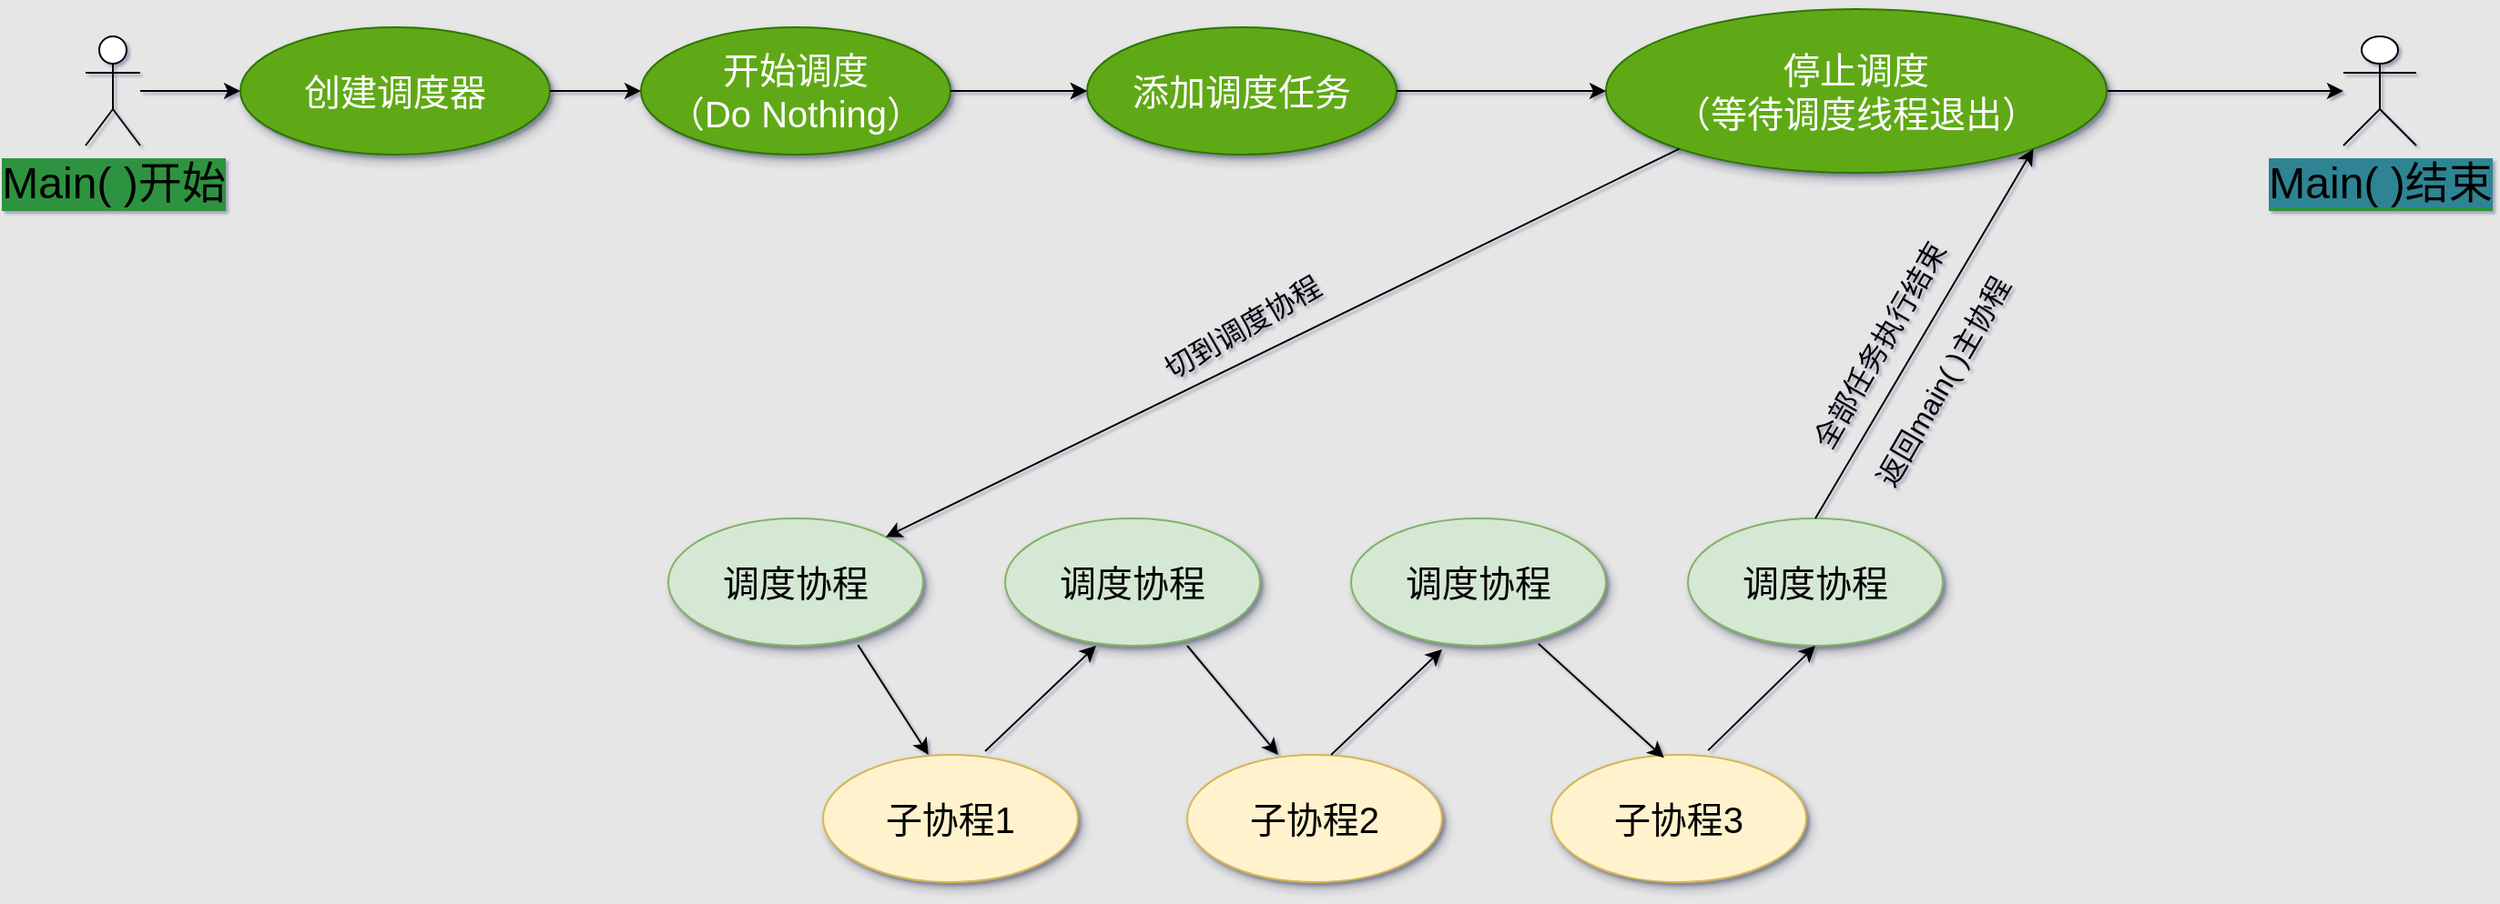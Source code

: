 <mxfile>
    <diagram id="6I0OCvxSQrVGMHxT2VVA" name="Page-1">
        <mxGraphModel dx="1662" dy="1128" grid="1" gridSize="10" guides="1" tooltips="1" connect="1" arrows="1" fold="1" page="1" pageScale="1" pageWidth="850" pageHeight="1100" background="#E6E6E6" math="0" shadow="1">
            <root>
                <mxCell id="0"/>
                <mxCell id="1" parent="0"/>
                <mxCell id="WtVcBaEnB1_Sni-o9t-m-2" value="&lt;font face=&quot;Helvetica&quot; style=&quot;font-size: 20px;&quot;&gt;调度协程&lt;/font&gt;" style="ellipse;whiteSpace=wrap;html=1;fillColor=#d5e8d4;strokeColor=#82b366;shadow=1;" parent="1" vertex="1">
                    <mxGeometry x="490" y="520" width="140" height="70" as="geometry"/>
                </mxCell>
                <mxCell id="WtVcBaEnB1_Sni-o9t-m-3" value="&lt;font style=&quot;font-size: 20px;&quot;&gt;调度协程&lt;/font&gt;" style="ellipse;whiteSpace=wrap;html=1;fillColor=#d5e8d4;strokeColor=#82b366;shadow=1;" parent="1" vertex="1">
                    <mxGeometry x="1050" y="520" width="140" height="70" as="geometry"/>
                </mxCell>
                <mxCell id="WtVcBaEnB1_Sni-o9t-m-4" value="&lt;font style=&quot;font-size: 20px;&quot;&gt;调度协程&lt;/font&gt;" style="ellipse;whiteSpace=wrap;html=1;fillColor=#d5e8d4;strokeColor=#82b366;shadow=1;" parent="1" vertex="1">
                    <mxGeometry x="865" y="520" width="140" height="70" as="geometry"/>
                </mxCell>
                <mxCell id="WtVcBaEnB1_Sni-o9t-m-7" value="&lt;font face=&quot;Helvetica&quot; style=&quot;font-size: 20px;&quot;&gt;子协程1&lt;/font&gt;" style="ellipse;whiteSpace=wrap;html=1;fillColor=#fff2cc;strokeColor=#d6b656;shadow=1;fontSize=20;" parent="1" vertex="1">
                    <mxGeometry x="575" y="650" width="140" height="70" as="geometry"/>
                </mxCell>
                <mxCell id="WtVcBaEnB1_Sni-o9t-m-8" value="&lt;font face=&quot;Helvetica&quot; style=&quot;font-size: 20px;&quot;&gt;子协程2&lt;/font&gt;" style="ellipse;whiteSpace=wrap;html=1;fillColor=#fff2cc;strokeColor=#d6b656;shadow=1;fontSize=20;" parent="1" vertex="1">
                    <mxGeometry x="775" y="650" width="140" height="70" as="geometry"/>
                </mxCell>
                <mxCell id="WtVcBaEnB1_Sni-o9t-m-9" value="&lt;font face=&quot;Helvetica&quot; style=&quot;font-size: 20px;&quot;&gt;子协程3&lt;/font&gt;" style="ellipse;whiteSpace=wrap;html=1;fillColor=#fff2cc;strokeColor=#d6b656;shadow=1;fontSize=20;" parent="1" vertex="1">
                    <mxGeometry x="975" y="650" width="140" height="70" as="geometry"/>
                </mxCell>
                <mxCell id="WtVcBaEnB1_Sni-o9t-m-10" value="&lt;font style=&quot;font-size: 20px;&quot;&gt;调度协程&lt;/font&gt;" style="ellipse;whiteSpace=wrap;html=1;fillColor=#d5e8d4;strokeColor=#82b366;shadow=1;" parent="1" vertex="1">
                    <mxGeometry x="675" y="520" width="140" height="70" as="geometry"/>
                </mxCell>
                <mxCell id="40" value="" style="edgeStyle=none;html=1;entryX=0;entryY=0.5;entryDx=0;entryDy=0;" parent="1" source="13" target="38" edge="1">
                    <mxGeometry relative="1" as="geometry">
                        <mxPoint x="125" y="410" as="targetPoint"/>
                    </mxGeometry>
                </mxCell>
                <mxCell id="13" value="Main( )开始" style="shape=umlActor;verticalLabelPosition=bottom;verticalAlign=top;html=1;outlineConnect=0;labelBackgroundColor=#2f933f;fontSize=24;" parent="1" vertex="1">
                    <mxGeometry x="170" y="255" width="30" height="60" as="geometry"/>
                </mxCell>
                <mxCell id="19" value="&lt;span style=&quot;background-color: rgb(47, 132, 147);&quot;&gt;Main( )结束&lt;/span&gt;" style="shape=umlActor;verticalLabelPosition=bottom;verticalAlign=top;html=1;outlineConnect=0;labelBackgroundColor=#2f933f;fontSize=24;" parent="1" vertex="1">
                    <mxGeometry x="1410" y="255" width="40" height="60" as="geometry"/>
                </mxCell>
                <mxCell id="20" value="" style="endArrow=classic;html=1;labelBackgroundColor=#151d1e;fontSize=24;exitX=0.744;exitY=0.994;exitDx=0;exitDy=0;entryX=0.414;entryY=0;entryDx=0;entryDy=0;entryPerimeter=0;exitPerimeter=0;" parent="1" source="WtVcBaEnB1_Sni-o9t-m-2" target="WtVcBaEnB1_Sni-o9t-m-7" edge="1">
                    <mxGeometry width="50" height="50" relative="1" as="geometry">
                        <mxPoint x="605" y="580" as="sourcePoint"/>
                        <mxPoint x="655" y="530" as="targetPoint"/>
                    </mxGeometry>
                </mxCell>
                <mxCell id="21" value="" style="endArrow=classic;html=1;labelBackgroundColor=#151d1e;fontSize=24;exitX=0.636;exitY=-0.029;exitDx=0;exitDy=0;exitPerimeter=0;" parent="1" source="WtVcBaEnB1_Sni-o9t-m-7" edge="1">
                    <mxGeometry width="50" height="50" relative="1" as="geometry">
                        <mxPoint x="665" y="660" as="sourcePoint"/>
                        <mxPoint x="725" y="590" as="targetPoint"/>
                    </mxGeometry>
                </mxCell>
                <mxCell id="31" value="" style="endArrow=classic;html=1;labelBackgroundColor=#151d1e;fontSize=24;exitX=1;exitY=1;exitDx=0;exitDy=0;entryX=0.357;entryY=0;entryDx=0;entryDy=0;entryPerimeter=0;" parent="1" target="WtVcBaEnB1_Sni-o9t-m-8" edge="1">
                    <mxGeometry width="50" height="50" relative="1" as="geometry">
                        <mxPoint x="775.003" y="589.995" as="sourcePoint"/>
                        <mxPoint x="798.22" y="660.37" as="targetPoint"/>
                    </mxGeometry>
                </mxCell>
                <mxCell id="33" value="" style="endArrow=classic;html=1;labelBackgroundColor=#151d1e;fontSize=24;exitX=0.636;exitY=-0.029;exitDx=0;exitDy=0;exitPerimeter=0;" parent="1" edge="1">
                    <mxGeometry width="50" height="50" relative="1" as="geometry">
                        <mxPoint x="854.04" y="650.0" as="sourcePoint"/>
                        <mxPoint x="915" y="592.03" as="targetPoint"/>
                    </mxGeometry>
                </mxCell>
                <mxCell id="35" value="" style="endArrow=classic;html=1;labelBackgroundColor=#151d1e;fontSize=24;exitX=0.735;exitY=0.984;exitDx=0;exitDy=0;exitPerimeter=0;entryX=0.442;entryY=0.024;entryDx=0;entryDy=0;entryPerimeter=0;" parent="1" source="WtVcBaEnB1_Sni-o9t-m-4" target="WtVcBaEnB1_Sni-o9t-m-9" edge="1">
                    <mxGeometry width="50" height="50" relative="1" as="geometry">
                        <mxPoint x="985" y="580" as="sourcePoint"/>
                        <mxPoint x="1015" y="650" as="targetPoint"/>
                    </mxGeometry>
                </mxCell>
                <mxCell id="36" value="" style="endArrow=classic;html=1;labelBackgroundColor=#151d1e;fontSize=24;exitX=0.615;exitY=-0.035;exitDx=0;exitDy=0;entryX=0.5;entryY=1;entryDx=0;entryDy=0;exitPerimeter=0;" parent="1" source="WtVcBaEnB1_Sni-o9t-m-9" target="WtVcBaEnB1_Sni-o9t-m-3" edge="1">
                    <mxGeometry width="50" height="50" relative="1" as="geometry">
                        <mxPoint x="864.04" y="660.0" as="sourcePoint"/>
                        <mxPoint x="925" y="602.03" as="targetPoint"/>
                    </mxGeometry>
                </mxCell>
                <mxCell id="38" value="&lt;font style=&quot;font-size: 20px;&quot;&gt;创建调度器&lt;/font&gt;" style="ellipse;whiteSpace=wrap;html=1;fillColor=#60a917;strokeColor=#2D7600;shadow=1;fontColor=#ffffff;" parent="1" vertex="1">
                    <mxGeometry x="255" y="250" width="170" height="70" as="geometry"/>
                </mxCell>
                <mxCell id="55" value="" style="edgeStyle=none;html=1;" parent="1" source="41" target="42" edge="1">
                    <mxGeometry relative="1" as="geometry"/>
                </mxCell>
                <mxCell id="41" value="&lt;font style=&quot;font-size: 20px;&quot;&gt;开始调度&lt;br&gt;（Do Nothing）&lt;br&gt;&lt;/font&gt;" style="ellipse;whiteSpace=wrap;html=1;fillColor=#60a917;strokeColor=#2D7600;shadow=1;fontColor=#ffffff;" parent="1" vertex="1">
                    <mxGeometry x="475" y="250" width="170" height="70" as="geometry"/>
                </mxCell>
                <mxCell id="42" value="&lt;font style=&quot;font-size: 20px;&quot;&gt;添加调度任务&lt;/font&gt;" style="ellipse;whiteSpace=wrap;html=1;fillColor=#60a917;strokeColor=#2D7600;shadow=1;fontColor=#ffffff;" parent="1" vertex="1">
                    <mxGeometry x="720" y="250" width="170" height="70" as="geometry"/>
                </mxCell>
                <mxCell id="56" value="" style="edgeStyle=none;html=1;" parent="1" source="43" target="19" edge="1">
                    <mxGeometry relative="1" as="geometry"/>
                </mxCell>
                <mxCell id="43" value="&lt;font style=&quot;font-size: 20px;&quot;&gt;停止调度&lt;br&gt;（等待调度线程退出）&lt;/font&gt;" style="ellipse;whiteSpace=wrap;html=1;fillColor=#60a917;strokeColor=#2D7600;shadow=1;fontColor=#ffffff;" parent="1" vertex="1">
                    <mxGeometry x="1005" y="240" width="275" height="90" as="geometry"/>
                </mxCell>
                <mxCell id="50" value="" style="endArrow=classic;html=1;entryX=0;entryY=0.5;entryDx=0;entryDy=0;exitX=1;exitY=0.5;exitDx=0;exitDy=0;" parent="1" source="38" target="41" edge="1">
                    <mxGeometry width="50" height="50" relative="1" as="geometry">
                        <mxPoint x="400" y="290" as="sourcePoint"/>
                        <mxPoint x="450" y="240" as="targetPoint"/>
                    </mxGeometry>
                </mxCell>
                <mxCell id="53" value="" style="endArrow=classic;html=1;entryX=0;entryY=0.5;entryDx=0;entryDy=0;exitX=1;exitY=0.5;exitDx=0;exitDy=0;exitPerimeter=0;" parent="1" source="42" target="43" edge="1">
                    <mxGeometry width="50" height="50" relative="1" as="geometry">
                        <mxPoint x="915.0" y="284.41" as="sourcePoint"/>
                        <mxPoint x="1005.0" y="284.41" as="targetPoint"/>
                    </mxGeometry>
                </mxCell>
                <mxCell id="54" value="" style="endArrow=classic;html=1;entryX=0;entryY=0.5;entryDx=0;entryDy=0;exitX=1;exitY=0.5;exitDx=0;exitDy=0;" parent="1" source="41" target="42" edge="1">
                    <mxGeometry width="50" height="50" relative="1" as="geometry">
                        <mxPoint x="670" y="284" as="sourcePoint"/>
                        <mxPoint x="740.0" y="284.41" as="targetPoint"/>
                    </mxGeometry>
                </mxCell>
                <mxCell id="57" value="" style="endArrow=classic;html=1;entryX=1;entryY=0;entryDx=0;entryDy=0;exitX=0;exitY=1;exitDx=0;exitDy=0;" parent="1" source="43" target="WtVcBaEnB1_Sni-o9t-m-2" edge="1">
                    <mxGeometry width="50" height="50" relative="1" as="geometry">
                        <mxPoint x="510" y="400" as="sourcePoint"/>
                        <mxPoint x="560" y="350" as="targetPoint"/>
                    </mxGeometry>
                </mxCell>
                <mxCell id="58" value="&lt;font style=&quot;font-size: 16px;&quot;&gt;切到调度协程&lt;/font&gt;" style="text;html=1;align=center;verticalAlign=middle;resizable=0;points=[];autosize=1;strokeColor=none;fillColor=none;rotation=-30;" parent="1" vertex="1">
                    <mxGeometry x="745" y="400" width="120" height="30" as="geometry"/>
                </mxCell>
                <mxCell id="60" value="" style="endArrow=classic;html=1;exitX=0.5;exitY=0;exitDx=0;exitDy=0;entryX=1;entryY=1;entryDx=0;entryDy=0;" parent="1" source="WtVcBaEnB1_Sni-o9t-m-3" target="43" edge="1">
                    <mxGeometry width="50" height="50" relative="1" as="geometry">
                        <mxPoint x="1240" y="520" as="sourcePoint"/>
                        <mxPoint x="1210" y="445" as="targetPoint"/>
                    </mxGeometry>
                </mxCell>
                <mxCell id="65" value="&lt;font style=&quot;font-size: 16px;&quot;&gt;全部任务执行结束&lt;/font&gt;" style="text;html=1;align=center;verticalAlign=middle;resizable=0;points=[];autosize=1;strokeColor=none;fillColor=none;rotation=-60;" vertex="1" parent="1">
                    <mxGeometry x="1080" y="410" width="150" height="30" as="geometry"/>
                </mxCell>
                <mxCell id="67" value="&lt;font style=&quot;font-size: 16px;&quot;&gt;返回main( )主协程&lt;/font&gt;" style="text;html=1;align=center;verticalAlign=middle;resizable=0;points=[];autosize=1;strokeColor=none;fillColor=none;rotation=-60;" vertex="1" parent="1">
                    <mxGeometry x="1115" y="430" width="150" height="30" as="geometry"/>
                </mxCell>
            </root>
        </mxGraphModel>
    </diagram>
</mxfile>